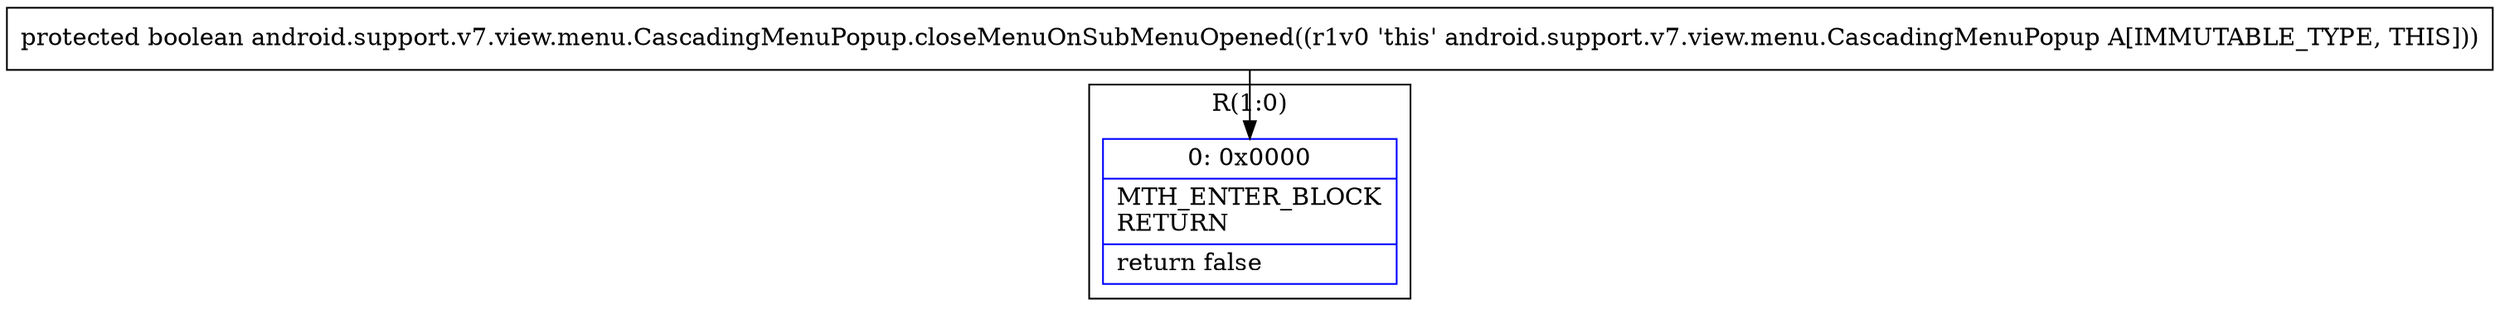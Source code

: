 digraph "CFG forandroid.support.v7.view.menu.CascadingMenuPopup.closeMenuOnSubMenuOpened()Z" {
subgraph cluster_Region_1711558519 {
label = "R(1:0)";
node [shape=record,color=blue];
Node_0 [shape=record,label="{0\:\ 0x0000|MTH_ENTER_BLOCK\lRETURN\l|return false\l}"];
}
MethodNode[shape=record,label="{protected boolean android.support.v7.view.menu.CascadingMenuPopup.closeMenuOnSubMenuOpened((r1v0 'this' android.support.v7.view.menu.CascadingMenuPopup A[IMMUTABLE_TYPE, THIS])) }"];
MethodNode -> Node_0;
}

